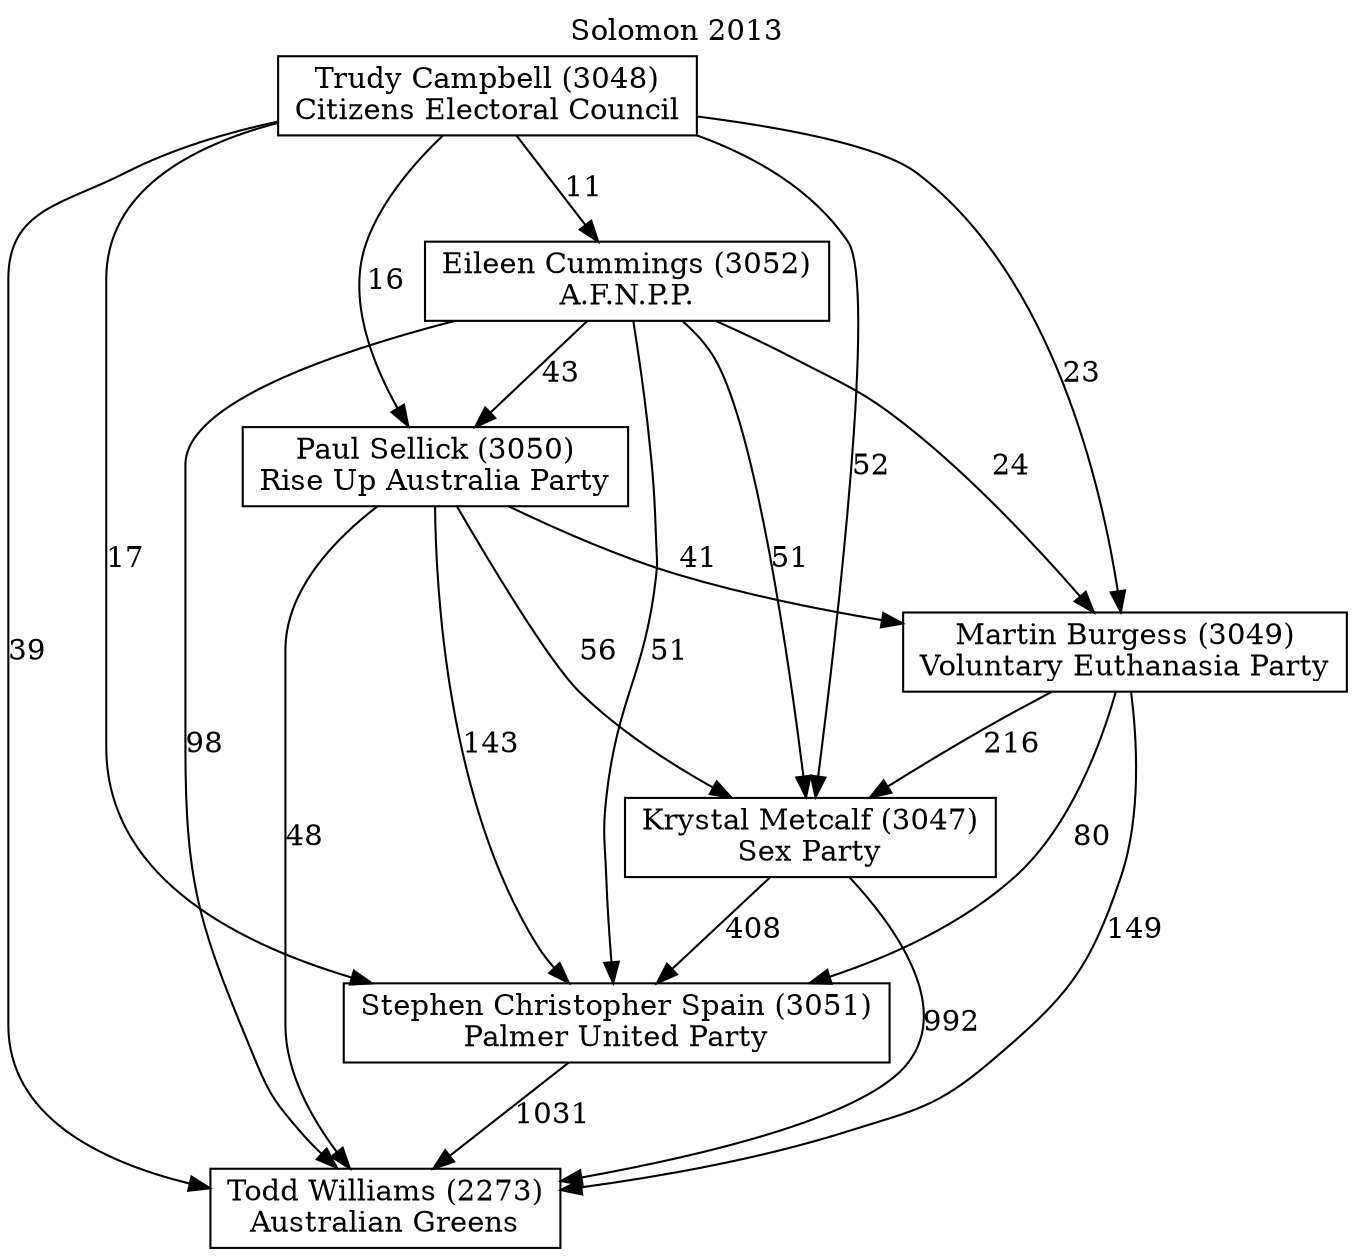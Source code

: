 // House preference flow
digraph "Todd Williams (2273)_Solomon_2013" {
	graph [label="Solomon 2013" labelloc=t mclimit=10]
	node [shape=box]
	"Todd Williams (2273)" [label="Todd Williams (2273)
Australian Greens"]
	"Stephen Christopher Spain (3051)" [label="Stephen Christopher Spain (3051)
Palmer United Party"]
	"Krystal Metcalf (3047)" [label="Krystal Metcalf (3047)
Sex Party"]
	"Martin Burgess (3049)" [label="Martin Burgess (3049)
Voluntary Euthanasia Party"]
	"Paul Sellick (3050)" [label="Paul Sellick (3050)
Rise Up Australia Party"]
	"Eileen Cummings (3052)" [label="Eileen Cummings (3052)
A.F.N.P.P."]
	"Trudy Campbell (3048)" [label="Trudy Campbell (3048)
Citizens Electoral Council"]
	"Todd Williams (2273)" [label="Todd Williams (2273)
Australian Greens"]
	"Krystal Metcalf (3047)" [label="Krystal Metcalf (3047)
Sex Party"]
	"Martin Burgess (3049)" [label="Martin Burgess (3049)
Voluntary Euthanasia Party"]
	"Paul Sellick (3050)" [label="Paul Sellick (3050)
Rise Up Australia Party"]
	"Eileen Cummings (3052)" [label="Eileen Cummings (3052)
A.F.N.P.P."]
	"Trudy Campbell (3048)" [label="Trudy Campbell (3048)
Citizens Electoral Council"]
	"Todd Williams (2273)" [label="Todd Williams (2273)
Australian Greens"]
	"Martin Burgess (3049)" [label="Martin Burgess (3049)
Voluntary Euthanasia Party"]
	"Paul Sellick (3050)" [label="Paul Sellick (3050)
Rise Up Australia Party"]
	"Eileen Cummings (3052)" [label="Eileen Cummings (3052)
A.F.N.P.P."]
	"Trudy Campbell (3048)" [label="Trudy Campbell (3048)
Citizens Electoral Council"]
	"Todd Williams (2273)" [label="Todd Williams (2273)
Australian Greens"]
	"Paul Sellick (3050)" [label="Paul Sellick (3050)
Rise Up Australia Party"]
	"Eileen Cummings (3052)" [label="Eileen Cummings (3052)
A.F.N.P.P."]
	"Trudy Campbell (3048)" [label="Trudy Campbell (3048)
Citizens Electoral Council"]
	"Todd Williams (2273)" [label="Todd Williams (2273)
Australian Greens"]
	"Eileen Cummings (3052)" [label="Eileen Cummings (3052)
A.F.N.P.P."]
	"Trudy Campbell (3048)" [label="Trudy Campbell (3048)
Citizens Electoral Council"]
	"Todd Williams (2273)" [label="Todd Williams (2273)
Australian Greens"]
	"Trudy Campbell (3048)" [label="Trudy Campbell (3048)
Citizens Electoral Council"]
	"Trudy Campbell (3048)" [label="Trudy Campbell (3048)
Citizens Electoral Council"]
	"Eileen Cummings (3052)" [label="Eileen Cummings (3052)
A.F.N.P.P."]
	"Trudy Campbell (3048)" [label="Trudy Campbell (3048)
Citizens Electoral Council"]
	"Trudy Campbell (3048)" [label="Trudy Campbell (3048)
Citizens Electoral Council"]
	"Paul Sellick (3050)" [label="Paul Sellick (3050)
Rise Up Australia Party"]
	"Eileen Cummings (3052)" [label="Eileen Cummings (3052)
A.F.N.P.P."]
	"Trudy Campbell (3048)" [label="Trudy Campbell (3048)
Citizens Electoral Council"]
	"Paul Sellick (3050)" [label="Paul Sellick (3050)
Rise Up Australia Party"]
	"Trudy Campbell (3048)" [label="Trudy Campbell (3048)
Citizens Electoral Council"]
	"Trudy Campbell (3048)" [label="Trudy Campbell (3048)
Citizens Electoral Council"]
	"Eileen Cummings (3052)" [label="Eileen Cummings (3052)
A.F.N.P.P."]
	"Trudy Campbell (3048)" [label="Trudy Campbell (3048)
Citizens Electoral Council"]
	"Trudy Campbell (3048)" [label="Trudy Campbell (3048)
Citizens Electoral Council"]
	"Martin Burgess (3049)" [label="Martin Burgess (3049)
Voluntary Euthanasia Party"]
	"Paul Sellick (3050)" [label="Paul Sellick (3050)
Rise Up Australia Party"]
	"Eileen Cummings (3052)" [label="Eileen Cummings (3052)
A.F.N.P.P."]
	"Trudy Campbell (3048)" [label="Trudy Campbell (3048)
Citizens Electoral Council"]
	"Martin Burgess (3049)" [label="Martin Burgess (3049)
Voluntary Euthanasia Party"]
	"Eileen Cummings (3052)" [label="Eileen Cummings (3052)
A.F.N.P.P."]
	"Trudy Campbell (3048)" [label="Trudy Campbell (3048)
Citizens Electoral Council"]
	"Martin Burgess (3049)" [label="Martin Burgess (3049)
Voluntary Euthanasia Party"]
	"Trudy Campbell (3048)" [label="Trudy Campbell (3048)
Citizens Electoral Council"]
	"Trudy Campbell (3048)" [label="Trudy Campbell (3048)
Citizens Electoral Council"]
	"Eileen Cummings (3052)" [label="Eileen Cummings (3052)
A.F.N.P.P."]
	"Trudy Campbell (3048)" [label="Trudy Campbell (3048)
Citizens Electoral Council"]
	"Trudy Campbell (3048)" [label="Trudy Campbell (3048)
Citizens Electoral Council"]
	"Paul Sellick (3050)" [label="Paul Sellick (3050)
Rise Up Australia Party"]
	"Eileen Cummings (3052)" [label="Eileen Cummings (3052)
A.F.N.P.P."]
	"Trudy Campbell (3048)" [label="Trudy Campbell (3048)
Citizens Electoral Council"]
	"Paul Sellick (3050)" [label="Paul Sellick (3050)
Rise Up Australia Party"]
	"Trudy Campbell (3048)" [label="Trudy Campbell (3048)
Citizens Electoral Council"]
	"Trudy Campbell (3048)" [label="Trudy Campbell (3048)
Citizens Electoral Council"]
	"Eileen Cummings (3052)" [label="Eileen Cummings (3052)
A.F.N.P.P."]
	"Trudy Campbell (3048)" [label="Trudy Campbell (3048)
Citizens Electoral Council"]
	"Trudy Campbell (3048)" [label="Trudy Campbell (3048)
Citizens Electoral Council"]
	"Krystal Metcalf (3047)" [label="Krystal Metcalf (3047)
Sex Party"]
	"Martin Burgess (3049)" [label="Martin Burgess (3049)
Voluntary Euthanasia Party"]
	"Paul Sellick (3050)" [label="Paul Sellick (3050)
Rise Up Australia Party"]
	"Eileen Cummings (3052)" [label="Eileen Cummings (3052)
A.F.N.P.P."]
	"Trudy Campbell (3048)" [label="Trudy Campbell (3048)
Citizens Electoral Council"]
	"Krystal Metcalf (3047)" [label="Krystal Metcalf (3047)
Sex Party"]
	"Paul Sellick (3050)" [label="Paul Sellick (3050)
Rise Up Australia Party"]
	"Eileen Cummings (3052)" [label="Eileen Cummings (3052)
A.F.N.P.P."]
	"Trudy Campbell (3048)" [label="Trudy Campbell (3048)
Citizens Electoral Council"]
	"Krystal Metcalf (3047)" [label="Krystal Metcalf (3047)
Sex Party"]
	"Eileen Cummings (3052)" [label="Eileen Cummings (3052)
A.F.N.P.P."]
	"Trudy Campbell (3048)" [label="Trudy Campbell (3048)
Citizens Electoral Council"]
	"Krystal Metcalf (3047)" [label="Krystal Metcalf (3047)
Sex Party"]
	"Trudy Campbell (3048)" [label="Trudy Campbell (3048)
Citizens Electoral Council"]
	"Trudy Campbell (3048)" [label="Trudy Campbell (3048)
Citizens Electoral Council"]
	"Eileen Cummings (3052)" [label="Eileen Cummings (3052)
A.F.N.P.P."]
	"Trudy Campbell (3048)" [label="Trudy Campbell (3048)
Citizens Electoral Council"]
	"Trudy Campbell (3048)" [label="Trudy Campbell (3048)
Citizens Electoral Council"]
	"Paul Sellick (3050)" [label="Paul Sellick (3050)
Rise Up Australia Party"]
	"Eileen Cummings (3052)" [label="Eileen Cummings (3052)
A.F.N.P.P."]
	"Trudy Campbell (3048)" [label="Trudy Campbell (3048)
Citizens Electoral Council"]
	"Paul Sellick (3050)" [label="Paul Sellick (3050)
Rise Up Australia Party"]
	"Trudy Campbell (3048)" [label="Trudy Campbell (3048)
Citizens Electoral Council"]
	"Trudy Campbell (3048)" [label="Trudy Campbell (3048)
Citizens Electoral Council"]
	"Eileen Cummings (3052)" [label="Eileen Cummings (3052)
A.F.N.P.P."]
	"Trudy Campbell (3048)" [label="Trudy Campbell (3048)
Citizens Electoral Council"]
	"Trudy Campbell (3048)" [label="Trudy Campbell (3048)
Citizens Electoral Council"]
	"Martin Burgess (3049)" [label="Martin Burgess (3049)
Voluntary Euthanasia Party"]
	"Paul Sellick (3050)" [label="Paul Sellick (3050)
Rise Up Australia Party"]
	"Eileen Cummings (3052)" [label="Eileen Cummings (3052)
A.F.N.P.P."]
	"Trudy Campbell (3048)" [label="Trudy Campbell (3048)
Citizens Electoral Council"]
	"Martin Burgess (3049)" [label="Martin Burgess (3049)
Voluntary Euthanasia Party"]
	"Eileen Cummings (3052)" [label="Eileen Cummings (3052)
A.F.N.P.P."]
	"Trudy Campbell (3048)" [label="Trudy Campbell (3048)
Citizens Electoral Council"]
	"Martin Burgess (3049)" [label="Martin Burgess (3049)
Voluntary Euthanasia Party"]
	"Trudy Campbell (3048)" [label="Trudy Campbell (3048)
Citizens Electoral Council"]
	"Trudy Campbell (3048)" [label="Trudy Campbell (3048)
Citizens Electoral Council"]
	"Eileen Cummings (3052)" [label="Eileen Cummings (3052)
A.F.N.P.P."]
	"Trudy Campbell (3048)" [label="Trudy Campbell (3048)
Citizens Electoral Council"]
	"Trudy Campbell (3048)" [label="Trudy Campbell (3048)
Citizens Electoral Council"]
	"Paul Sellick (3050)" [label="Paul Sellick (3050)
Rise Up Australia Party"]
	"Eileen Cummings (3052)" [label="Eileen Cummings (3052)
A.F.N.P.P."]
	"Trudy Campbell (3048)" [label="Trudy Campbell (3048)
Citizens Electoral Council"]
	"Paul Sellick (3050)" [label="Paul Sellick (3050)
Rise Up Australia Party"]
	"Trudy Campbell (3048)" [label="Trudy Campbell (3048)
Citizens Electoral Council"]
	"Trudy Campbell (3048)" [label="Trudy Campbell (3048)
Citizens Electoral Council"]
	"Eileen Cummings (3052)" [label="Eileen Cummings (3052)
A.F.N.P.P."]
	"Trudy Campbell (3048)" [label="Trudy Campbell (3048)
Citizens Electoral Council"]
	"Trudy Campbell (3048)" [label="Trudy Campbell (3048)
Citizens Electoral Council"]
	"Stephen Christopher Spain (3051)" [label="Stephen Christopher Spain (3051)
Palmer United Party"]
	"Krystal Metcalf (3047)" [label="Krystal Metcalf (3047)
Sex Party"]
	"Martin Burgess (3049)" [label="Martin Burgess (3049)
Voluntary Euthanasia Party"]
	"Paul Sellick (3050)" [label="Paul Sellick (3050)
Rise Up Australia Party"]
	"Eileen Cummings (3052)" [label="Eileen Cummings (3052)
A.F.N.P.P."]
	"Trudy Campbell (3048)" [label="Trudy Campbell (3048)
Citizens Electoral Council"]
	"Stephen Christopher Spain (3051)" [label="Stephen Christopher Spain (3051)
Palmer United Party"]
	"Martin Burgess (3049)" [label="Martin Burgess (3049)
Voluntary Euthanasia Party"]
	"Paul Sellick (3050)" [label="Paul Sellick (3050)
Rise Up Australia Party"]
	"Eileen Cummings (3052)" [label="Eileen Cummings (3052)
A.F.N.P.P."]
	"Trudy Campbell (3048)" [label="Trudy Campbell (3048)
Citizens Electoral Council"]
	"Stephen Christopher Spain (3051)" [label="Stephen Christopher Spain (3051)
Palmer United Party"]
	"Paul Sellick (3050)" [label="Paul Sellick (3050)
Rise Up Australia Party"]
	"Eileen Cummings (3052)" [label="Eileen Cummings (3052)
A.F.N.P.P."]
	"Trudy Campbell (3048)" [label="Trudy Campbell (3048)
Citizens Electoral Council"]
	"Stephen Christopher Spain (3051)" [label="Stephen Christopher Spain (3051)
Palmer United Party"]
	"Eileen Cummings (3052)" [label="Eileen Cummings (3052)
A.F.N.P.P."]
	"Trudy Campbell (3048)" [label="Trudy Campbell (3048)
Citizens Electoral Council"]
	"Stephen Christopher Spain (3051)" [label="Stephen Christopher Spain (3051)
Palmer United Party"]
	"Trudy Campbell (3048)" [label="Trudy Campbell (3048)
Citizens Electoral Council"]
	"Trudy Campbell (3048)" [label="Trudy Campbell (3048)
Citizens Electoral Council"]
	"Eileen Cummings (3052)" [label="Eileen Cummings (3052)
A.F.N.P.P."]
	"Trudy Campbell (3048)" [label="Trudy Campbell (3048)
Citizens Electoral Council"]
	"Trudy Campbell (3048)" [label="Trudy Campbell (3048)
Citizens Electoral Council"]
	"Paul Sellick (3050)" [label="Paul Sellick (3050)
Rise Up Australia Party"]
	"Eileen Cummings (3052)" [label="Eileen Cummings (3052)
A.F.N.P.P."]
	"Trudy Campbell (3048)" [label="Trudy Campbell (3048)
Citizens Electoral Council"]
	"Paul Sellick (3050)" [label="Paul Sellick (3050)
Rise Up Australia Party"]
	"Trudy Campbell (3048)" [label="Trudy Campbell (3048)
Citizens Electoral Council"]
	"Trudy Campbell (3048)" [label="Trudy Campbell (3048)
Citizens Electoral Council"]
	"Eileen Cummings (3052)" [label="Eileen Cummings (3052)
A.F.N.P.P."]
	"Trudy Campbell (3048)" [label="Trudy Campbell (3048)
Citizens Electoral Council"]
	"Trudy Campbell (3048)" [label="Trudy Campbell (3048)
Citizens Electoral Council"]
	"Martin Burgess (3049)" [label="Martin Burgess (3049)
Voluntary Euthanasia Party"]
	"Paul Sellick (3050)" [label="Paul Sellick (3050)
Rise Up Australia Party"]
	"Eileen Cummings (3052)" [label="Eileen Cummings (3052)
A.F.N.P.P."]
	"Trudy Campbell (3048)" [label="Trudy Campbell (3048)
Citizens Electoral Council"]
	"Martin Burgess (3049)" [label="Martin Burgess (3049)
Voluntary Euthanasia Party"]
	"Eileen Cummings (3052)" [label="Eileen Cummings (3052)
A.F.N.P.P."]
	"Trudy Campbell (3048)" [label="Trudy Campbell (3048)
Citizens Electoral Council"]
	"Martin Burgess (3049)" [label="Martin Burgess (3049)
Voluntary Euthanasia Party"]
	"Trudy Campbell (3048)" [label="Trudy Campbell (3048)
Citizens Electoral Council"]
	"Trudy Campbell (3048)" [label="Trudy Campbell (3048)
Citizens Electoral Council"]
	"Eileen Cummings (3052)" [label="Eileen Cummings (3052)
A.F.N.P.P."]
	"Trudy Campbell (3048)" [label="Trudy Campbell (3048)
Citizens Electoral Council"]
	"Trudy Campbell (3048)" [label="Trudy Campbell (3048)
Citizens Electoral Council"]
	"Paul Sellick (3050)" [label="Paul Sellick (3050)
Rise Up Australia Party"]
	"Eileen Cummings (3052)" [label="Eileen Cummings (3052)
A.F.N.P.P."]
	"Trudy Campbell (3048)" [label="Trudy Campbell (3048)
Citizens Electoral Council"]
	"Paul Sellick (3050)" [label="Paul Sellick (3050)
Rise Up Australia Party"]
	"Trudy Campbell (3048)" [label="Trudy Campbell (3048)
Citizens Electoral Council"]
	"Trudy Campbell (3048)" [label="Trudy Campbell (3048)
Citizens Electoral Council"]
	"Eileen Cummings (3052)" [label="Eileen Cummings (3052)
A.F.N.P.P."]
	"Trudy Campbell (3048)" [label="Trudy Campbell (3048)
Citizens Electoral Council"]
	"Trudy Campbell (3048)" [label="Trudy Campbell (3048)
Citizens Electoral Council"]
	"Krystal Metcalf (3047)" [label="Krystal Metcalf (3047)
Sex Party"]
	"Martin Burgess (3049)" [label="Martin Burgess (3049)
Voluntary Euthanasia Party"]
	"Paul Sellick (3050)" [label="Paul Sellick (3050)
Rise Up Australia Party"]
	"Eileen Cummings (3052)" [label="Eileen Cummings (3052)
A.F.N.P.P."]
	"Trudy Campbell (3048)" [label="Trudy Campbell (3048)
Citizens Electoral Council"]
	"Krystal Metcalf (3047)" [label="Krystal Metcalf (3047)
Sex Party"]
	"Paul Sellick (3050)" [label="Paul Sellick (3050)
Rise Up Australia Party"]
	"Eileen Cummings (3052)" [label="Eileen Cummings (3052)
A.F.N.P.P."]
	"Trudy Campbell (3048)" [label="Trudy Campbell (3048)
Citizens Electoral Council"]
	"Krystal Metcalf (3047)" [label="Krystal Metcalf (3047)
Sex Party"]
	"Eileen Cummings (3052)" [label="Eileen Cummings (3052)
A.F.N.P.P."]
	"Trudy Campbell (3048)" [label="Trudy Campbell (3048)
Citizens Electoral Council"]
	"Krystal Metcalf (3047)" [label="Krystal Metcalf (3047)
Sex Party"]
	"Trudy Campbell (3048)" [label="Trudy Campbell (3048)
Citizens Electoral Council"]
	"Trudy Campbell (3048)" [label="Trudy Campbell (3048)
Citizens Electoral Council"]
	"Eileen Cummings (3052)" [label="Eileen Cummings (3052)
A.F.N.P.P."]
	"Trudy Campbell (3048)" [label="Trudy Campbell (3048)
Citizens Electoral Council"]
	"Trudy Campbell (3048)" [label="Trudy Campbell (3048)
Citizens Electoral Council"]
	"Paul Sellick (3050)" [label="Paul Sellick (3050)
Rise Up Australia Party"]
	"Eileen Cummings (3052)" [label="Eileen Cummings (3052)
A.F.N.P.P."]
	"Trudy Campbell (3048)" [label="Trudy Campbell (3048)
Citizens Electoral Council"]
	"Paul Sellick (3050)" [label="Paul Sellick (3050)
Rise Up Australia Party"]
	"Trudy Campbell (3048)" [label="Trudy Campbell (3048)
Citizens Electoral Council"]
	"Trudy Campbell (3048)" [label="Trudy Campbell (3048)
Citizens Electoral Council"]
	"Eileen Cummings (3052)" [label="Eileen Cummings (3052)
A.F.N.P.P."]
	"Trudy Campbell (3048)" [label="Trudy Campbell (3048)
Citizens Electoral Council"]
	"Trudy Campbell (3048)" [label="Trudy Campbell (3048)
Citizens Electoral Council"]
	"Martin Burgess (3049)" [label="Martin Burgess (3049)
Voluntary Euthanasia Party"]
	"Paul Sellick (3050)" [label="Paul Sellick (3050)
Rise Up Australia Party"]
	"Eileen Cummings (3052)" [label="Eileen Cummings (3052)
A.F.N.P.P."]
	"Trudy Campbell (3048)" [label="Trudy Campbell (3048)
Citizens Electoral Council"]
	"Martin Burgess (3049)" [label="Martin Burgess (3049)
Voluntary Euthanasia Party"]
	"Eileen Cummings (3052)" [label="Eileen Cummings (3052)
A.F.N.P.P."]
	"Trudy Campbell (3048)" [label="Trudy Campbell (3048)
Citizens Electoral Council"]
	"Martin Burgess (3049)" [label="Martin Burgess (3049)
Voluntary Euthanasia Party"]
	"Trudy Campbell (3048)" [label="Trudy Campbell (3048)
Citizens Electoral Council"]
	"Trudy Campbell (3048)" [label="Trudy Campbell (3048)
Citizens Electoral Council"]
	"Eileen Cummings (3052)" [label="Eileen Cummings (3052)
A.F.N.P.P."]
	"Trudy Campbell (3048)" [label="Trudy Campbell (3048)
Citizens Electoral Council"]
	"Trudy Campbell (3048)" [label="Trudy Campbell (3048)
Citizens Electoral Council"]
	"Paul Sellick (3050)" [label="Paul Sellick (3050)
Rise Up Australia Party"]
	"Eileen Cummings (3052)" [label="Eileen Cummings (3052)
A.F.N.P.P."]
	"Trudy Campbell (3048)" [label="Trudy Campbell (3048)
Citizens Electoral Council"]
	"Paul Sellick (3050)" [label="Paul Sellick (3050)
Rise Up Australia Party"]
	"Trudy Campbell (3048)" [label="Trudy Campbell (3048)
Citizens Electoral Council"]
	"Trudy Campbell (3048)" [label="Trudy Campbell (3048)
Citizens Electoral Council"]
	"Eileen Cummings (3052)" [label="Eileen Cummings (3052)
A.F.N.P.P."]
	"Trudy Campbell (3048)" [label="Trudy Campbell (3048)
Citizens Electoral Council"]
	"Trudy Campbell (3048)" [label="Trudy Campbell (3048)
Citizens Electoral Council"]
	"Stephen Christopher Spain (3051)" -> "Todd Williams (2273)" [label=1031]
	"Krystal Metcalf (3047)" -> "Stephen Christopher Spain (3051)" [label=408]
	"Martin Burgess (3049)" -> "Krystal Metcalf (3047)" [label=216]
	"Paul Sellick (3050)" -> "Martin Burgess (3049)" [label=41]
	"Eileen Cummings (3052)" -> "Paul Sellick (3050)" [label=43]
	"Trudy Campbell (3048)" -> "Eileen Cummings (3052)" [label=11]
	"Krystal Metcalf (3047)" -> "Todd Williams (2273)" [label=992]
	"Martin Burgess (3049)" -> "Todd Williams (2273)" [label=149]
	"Paul Sellick (3050)" -> "Todd Williams (2273)" [label=48]
	"Eileen Cummings (3052)" -> "Todd Williams (2273)" [label=98]
	"Trudy Campbell (3048)" -> "Todd Williams (2273)" [label=39]
	"Trudy Campbell (3048)" -> "Paul Sellick (3050)" [label=16]
	"Eileen Cummings (3052)" -> "Martin Burgess (3049)" [label=24]
	"Trudy Campbell (3048)" -> "Martin Burgess (3049)" [label=23]
	"Paul Sellick (3050)" -> "Krystal Metcalf (3047)" [label=56]
	"Eileen Cummings (3052)" -> "Krystal Metcalf (3047)" [label=51]
	"Trudy Campbell (3048)" -> "Krystal Metcalf (3047)" [label=52]
	"Martin Burgess (3049)" -> "Stephen Christopher Spain (3051)" [label=80]
	"Paul Sellick (3050)" -> "Stephen Christopher Spain (3051)" [label=143]
	"Eileen Cummings (3052)" -> "Stephen Christopher Spain (3051)" [label=51]
	"Trudy Campbell (3048)" -> "Stephen Christopher Spain (3051)" [label=17]
}
